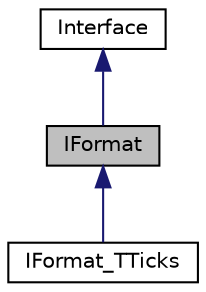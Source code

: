 digraph "IFormat"
{
  edge [fontname="Helvetica",fontsize="10",labelfontname="Helvetica",labelfontsize="10"];
  node [fontname="Helvetica",fontsize="10",shape=record];
  Node0 [label="IFormat",height=0.2,width=0.4,color="black", fillcolor="grey75", style="filled", fontcolor="black"];
  Node0 -> Node2 [dir="back",color="midnightblue",fontsize="10",style="solid",fontname="Helvetica"];
  Node1 -> Node0 [dir="back",color="midnightblue",fontsize="10",style="solid",fontname="Helvetica"];
  Node1 [label="Interface",height=0.2,width=0.4,color="black", fillcolor="white", style="filled",URL="$classaworx_1_1lib_1_1boxing_1_1Interface.html"];
  Node2 [label="IFormat_TTicks",height=0.2,width=0.4,color="black", fillcolor="white", style="filled",URL="$classaworx_1_1lib_1_1time_1_1IFormat__TTicks.html"];
}

